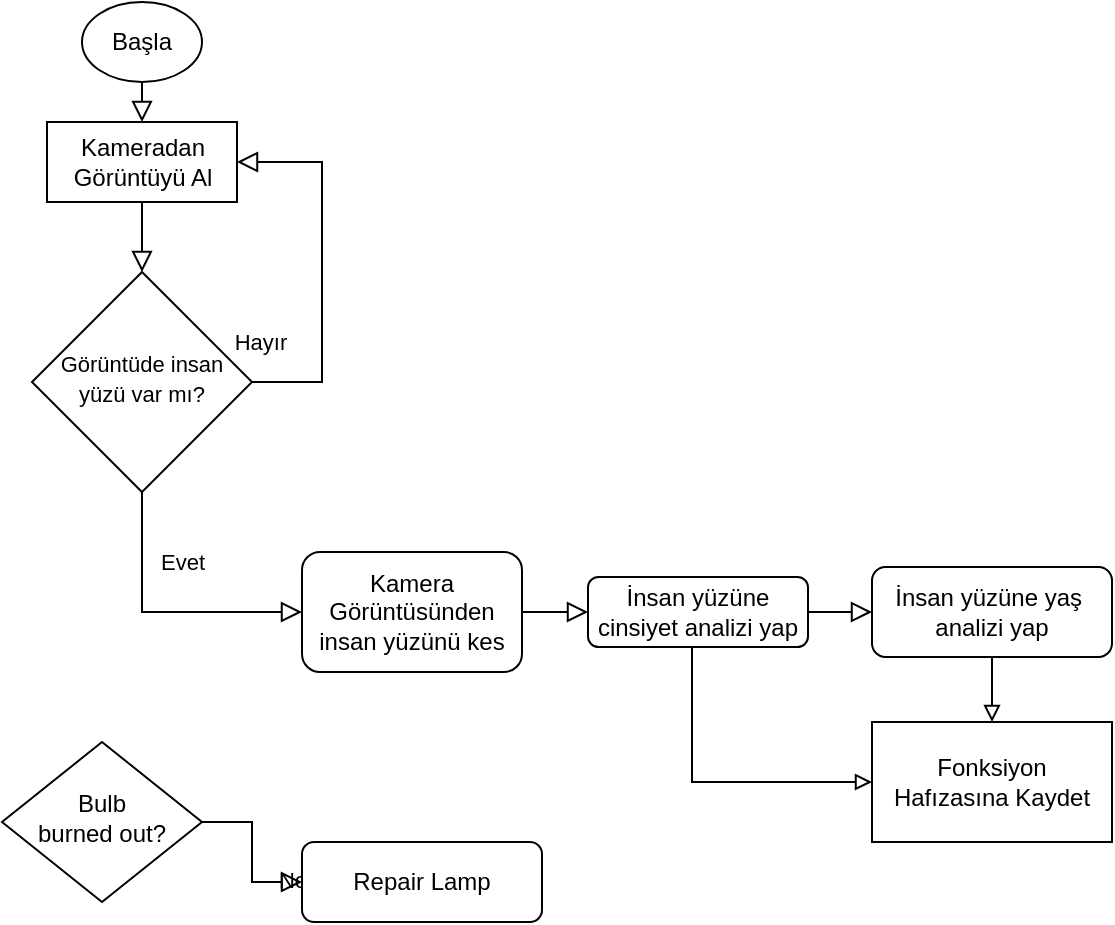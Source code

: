 <mxfile version="14.2.9" type="github">
  <diagram id="C5RBs43oDa-KdzZeNtuy" name="Page-1">
    <mxGraphModel dx="953" dy="534" grid="1" gridSize="10" guides="1" tooltips="1" connect="1" arrows="1" fold="1" page="1" pageScale="1" pageWidth="827" pageHeight="1169" math="0" shadow="0">
      <root>
        <mxCell id="WIyWlLk6GJQsqaUBKTNV-0" />
        <mxCell id="WIyWlLk6GJQsqaUBKTNV-1" parent="WIyWlLk6GJQsqaUBKTNV-0" />
        <mxCell id="WIyWlLk6GJQsqaUBKTNV-4" value="Evet" style="rounded=0;html=1;jettySize=auto;orthogonalLoop=1;fontSize=11;endArrow=block;endFill=0;endSize=8;strokeWidth=1;shadow=0;labelBackgroundColor=none;edgeStyle=orthogonalEdgeStyle;entryX=0;entryY=0.5;entryDx=0;entryDy=0;" parent="WIyWlLk6GJQsqaUBKTNV-1" source="WIyWlLk6GJQsqaUBKTNV-6" edge="1">
          <mxGeometry x="-0.499" y="20" relative="1" as="geometry">
            <mxPoint as="offset" />
            <mxPoint x="160" y="315" as="targetPoint" />
            <Array as="points">
              <mxPoint x="80" y="315" />
            </Array>
          </mxGeometry>
        </mxCell>
        <mxCell id="WIyWlLk6GJQsqaUBKTNV-5" value="Hayır" style="edgeStyle=orthogonalEdgeStyle;rounded=0;html=1;jettySize=auto;orthogonalLoop=1;fontSize=11;endArrow=block;endFill=0;endSize=8;strokeWidth=1;shadow=0;labelBackgroundColor=none;entryX=1;entryY=0.5;entryDx=0;entryDy=0;" parent="WIyWlLk6GJQsqaUBKTNV-1" source="WIyWlLk6GJQsqaUBKTNV-6" target="dVqgmeNc8iH2BV-W2VbZ-13" edge="1">
          <mxGeometry x="-0.963" y="20" relative="1" as="geometry">
            <mxPoint as="offset" />
            <mxPoint x="240" y="90" as="targetPoint" />
            <Array as="points">
              <mxPoint x="170" y="200" />
              <mxPoint x="170" y="90" />
            </Array>
          </mxGeometry>
        </mxCell>
        <mxCell id="WIyWlLk6GJQsqaUBKTNV-6" value="&lt;div&gt;&lt;span style=&quot;font-size: 11px&quot;&gt;Görüntüde i&lt;/span&gt;&lt;span style=&quot;font-size: 11px&quot;&gt;nsan yüzü var mı?&lt;/span&gt;&lt;/div&gt;" style="rhombus;whiteSpace=wrap;html=1;shadow=0;fontFamily=Helvetica;fontSize=12;align=center;strokeWidth=1;spacing=6;spacingTop=-4;" parent="WIyWlLk6GJQsqaUBKTNV-1" vertex="1">
          <mxGeometry x="25" y="145" width="110" height="110" as="geometry" />
        </mxCell>
        <mxCell id="WIyWlLk6GJQsqaUBKTNV-8" value="No" style="rounded=0;html=1;jettySize=auto;orthogonalLoop=1;fontSize=11;endArrow=block;endFill=0;endSize=8;strokeWidth=1;shadow=0;labelBackgroundColor=none;edgeStyle=orthogonalEdgeStyle;" parent="WIyWlLk6GJQsqaUBKTNV-1" source="WIyWlLk6GJQsqaUBKTNV-10" target="WIyWlLk6GJQsqaUBKTNV-11" edge="1">
          <mxGeometry x="0.333" y="20" relative="1" as="geometry">
            <mxPoint as="offset" />
          </mxGeometry>
        </mxCell>
        <mxCell id="WIyWlLk6GJQsqaUBKTNV-10" value="Bulb&lt;br&gt;burned out?" style="rhombus;whiteSpace=wrap;html=1;shadow=0;fontFamily=Helvetica;fontSize=12;align=center;strokeWidth=1;spacing=6;spacingTop=-4;" parent="WIyWlLk6GJQsqaUBKTNV-1" vertex="1">
          <mxGeometry x="10" y="380" width="100" height="80" as="geometry" />
        </mxCell>
        <mxCell id="WIyWlLk6GJQsqaUBKTNV-11" value="Repair Lamp" style="rounded=1;whiteSpace=wrap;html=1;fontSize=12;glass=0;strokeWidth=1;shadow=0;" parent="WIyWlLk6GJQsqaUBKTNV-1" vertex="1">
          <mxGeometry x="160" y="430" width="120" height="40" as="geometry" />
        </mxCell>
        <mxCell id="dVqgmeNc8iH2BV-W2VbZ-4" value="" style="rounded=0;html=1;jettySize=auto;orthogonalLoop=1;fontSize=11;endArrow=block;endFill=0;endSize=8;strokeWidth=1;shadow=0;labelBackgroundColor=none;edgeStyle=orthogonalEdgeStyle;exitX=1;exitY=0.5;exitDx=0;exitDy=0;entryX=0;entryY=0.5;entryDx=0;entryDy=0;" edge="1" parent="WIyWlLk6GJQsqaUBKTNV-1">
          <mxGeometry relative="1" as="geometry">
            <mxPoint x="270" y="315" as="sourcePoint" />
            <mxPoint x="303" y="315" as="targetPoint" />
            <Array as="points">
              <mxPoint x="280" y="315" />
              <mxPoint x="280" y="315" />
            </Array>
          </mxGeometry>
        </mxCell>
        <mxCell id="dVqgmeNc8iH2BV-W2VbZ-12" value="&lt;span&gt;Başla&lt;br&gt;&lt;/span&gt;" style="ellipse;whiteSpace=wrap;html=1;shadow=0;" vertex="1" parent="WIyWlLk6GJQsqaUBKTNV-1">
          <mxGeometry x="50" y="10" width="60" height="40" as="geometry" />
        </mxCell>
        <mxCell id="dVqgmeNc8iH2BV-W2VbZ-13" value="Kameradan Görüntüyü Al" style="rounded=0;whiteSpace=wrap;html=1;shadow=0;" vertex="1" parent="WIyWlLk6GJQsqaUBKTNV-1">
          <mxGeometry x="32.5" y="70" width="95" height="40" as="geometry" />
        </mxCell>
        <mxCell id="dVqgmeNc8iH2BV-W2VbZ-14" value="" style="rounded=0;html=1;jettySize=auto;orthogonalLoop=1;fontSize=11;endArrow=block;endFill=0;endSize=8;strokeWidth=1;shadow=0;labelBackgroundColor=none;edgeStyle=orthogonalEdgeStyle;exitX=0.5;exitY=1;exitDx=0;exitDy=0;entryX=0.5;entryY=0;entryDx=0;entryDy=0;" edge="1" parent="WIyWlLk6GJQsqaUBKTNV-1" source="dVqgmeNc8iH2BV-W2VbZ-12" target="dVqgmeNc8iH2BV-W2VbZ-13">
          <mxGeometry relative="1" as="geometry">
            <mxPoint x="455" y="310" as="sourcePoint" />
            <mxPoint x="505" y="310" as="targetPoint" />
            <Array as="points">
              <mxPoint x="80" y="60" />
              <mxPoint x="80" y="60" />
            </Array>
          </mxGeometry>
        </mxCell>
        <mxCell id="dVqgmeNc8iH2BV-W2VbZ-15" value="" style="rounded=0;html=1;jettySize=auto;orthogonalLoop=1;fontSize=11;endArrow=block;endFill=0;endSize=8;strokeWidth=1;shadow=0;labelBackgroundColor=none;edgeStyle=orthogonalEdgeStyle;exitX=0.5;exitY=1;exitDx=0;exitDy=0;entryX=0.5;entryY=0;entryDx=0;entryDy=0;" edge="1" parent="WIyWlLk6GJQsqaUBKTNV-1" source="dVqgmeNc8iH2BV-W2VbZ-13" target="WIyWlLk6GJQsqaUBKTNV-6">
          <mxGeometry relative="1" as="geometry">
            <mxPoint x="90" y="60" as="sourcePoint" />
            <mxPoint x="90" y="80" as="targetPoint" />
            <Array as="points">
              <mxPoint x="80" y="130" />
              <mxPoint x="80" y="130" />
            </Array>
          </mxGeometry>
        </mxCell>
        <mxCell id="dVqgmeNc8iH2BV-W2VbZ-23" style="edgeStyle=orthogonalEdgeStyle;rounded=0;orthogonalLoop=1;jettySize=auto;html=1;endArrow=block;endFill=0;entryX=0;entryY=0.5;entryDx=0;entryDy=0;exitX=0.5;exitY=1;exitDx=0;exitDy=0;" edge="1" parent="WIyWlLk6GJQsqaUBKTNV-1" source="dVqgmeNc8iH2BV-W2VbZ-25" target="dVqgmeNc8iH2BV-W2VbZ-21">
          <mxGeometry relative="1" as="geometry">
            <mxPoint x="370" y="410" as="targetPoint" />
            <mxPoint x="359.65" y="335.64" as="sourcePoint" />
            <Array as="points">
              <mxPoint x="355" y="400" />
            </Array>
          </mxGeometry>
        </mxCell>
        <mxCell id="dVqgmeNc8iH2BV-W2VbZ-20" value="" style="rounded=0;html=1;jettySize=auto;orthogonalLoop=1;fontSize=11;endArrow=block;endFill=0;endSize=8;strokeWidth=1;shadow=0;labelBackgroundColor=none;edgeStyle=orthogonalEdgeStyle;exitX=1;exitY=0.5;exitDx=0;exitDy=0;entryX=0;entryY=0.5;entryDx=0;entryDy=0;" edge="1" parent="WIyWlLk6GJQsqaUBKTNV-1" target="dVqgmeNc8iH2BV-W2VbZ-26">
          <mxGeometry relative="1" as="geometry">
            <mxPoint x="413" y="315" as="sourcePoint" />
            <mxPoint x="450" y="315" as="targetPoint" />
            <Array as="points" />
          </mxGeometry>
        </mxCell>
        <mxCell id="dVqgmeNc8iH2BV-W2VbZ-21" value="Fonksiyon &lt;br&gt;Hafızasına Kaydet" style="rounded=0;whiteSpace=wrap;html=1;shadow=0;glass=0;sketch=0;" vertex="1" parent="WIyWlLk6GJQsqaUBKTNV-1">
          <mxGeometry x="445" y="370" width="120" height="60" as="geometry" />
        </mxCell>
        <mxCell id="dVqgmeNc8iH2BV-W2VbZ-24" value="&lt;span&gt;Kamera Görüntüsünden insan yüzünü kes&lt;/span&gt;" style="rounded=1;whiteSpace=wrap;html=1;shadow=0;glass=0;sketch=0;" vertex="1" parent="WIyWlLk6GJQsqaUBKTNV-1">
          <mxGeometry x="160" y="285" width="110" height="60" as="geometry" />
        </mxCell>
        <mxCell id="dVqgmeNc8iH2BV-W2VbZ-25" value="&lt;span&gt;İnsan yüzüne cinsiyet analizi yap&lt;/span&gt;" style="rounded=1;whiteSpace=wrap;html=1;shadow=0;glass=0;sketch=0;" vertex="1" parent="WIyWlLk6GJQsqaUBKTNV-1">
          <mxGeometry x="303" y="297.5" width="110" height="35" as="geometry" />
        </mxCell>
        <mxCell id="dVqgmeNc8iH2BV-W2VbZ-27" value="" style="edgeStyle=orthogonalEdgeStyle;rounded=0;orthogonalLoop=1;jettySize=auto;html=1;endArrow=block;endFill=0;exitX=0.5;exitY=1;exitDx=0;exitDy=0;" edge="1" parent="WIyWlLk6GJQsqaUBKTNV-1" source="dVqgmeNc8iH2BV-W2VbZ-26" target="dVqgmeNc8iH2BV-W2VbZ-21">
          <mxGeometry relative="1" as="geometry">
            <mxPoint x="560" y="360" as="sourcePoint" />
          </mxGeometry>
        </mxCell>
        <mxCell id="dVqgmeNc8iH2BV-W2VbZ-26" value="&lt;span&gt;İnsan yüzüne yaş&amp;nbsp; analizi yap&lt;br&gt;&lt;/span&gt;" style="rounded=1;whiteSpace=wrap;html=1;shadow=0;glass=0;sketch=0;" vertex="1" parent="WIyWlLk6GJQsqaUBKTNV-1">
          <mxGeometry x="445" y="292.5" width="120" height="45" as="geometry" />
        </mxCell>
      </root>
    </mxGraphModel>
  </diagram>
</mxfile>

